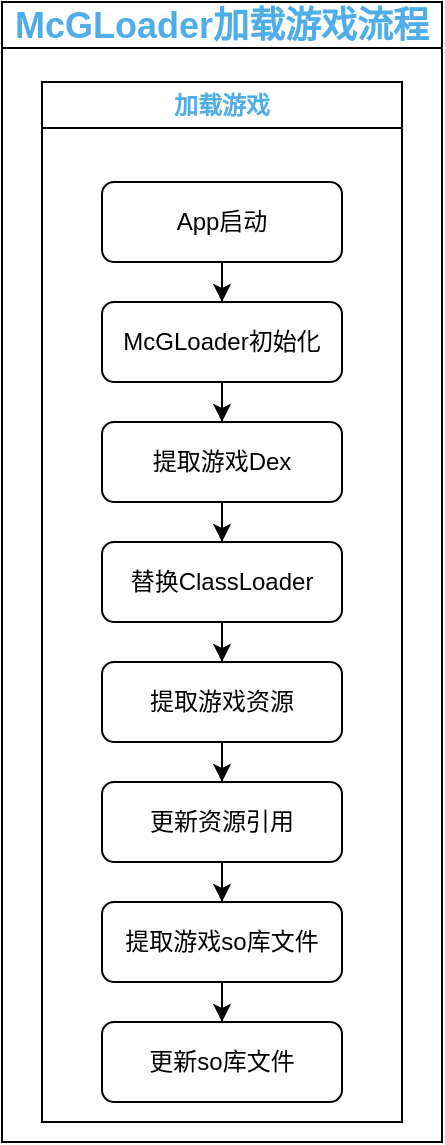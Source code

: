 <mxfile version="26.0.11">
  <diagram name="第 1 页" id="7sApqYQnZAsfcyaySL2o">
    <mxGraphModel dx="1242" dy="785" grid="1" gridSize="10" guides="1" tooltips="1" connect="1" arrows="1" fold="1" page="1" pageScale="1" pageWidth="827" pageHeight="1169" math="0" shadow="0">
      <root>
        <mxCell id="0" />
        <mxCell id="1" parent="0" />
        <mxCell id="Ntoe-yldmmv3wdoFCn8Z-15" value="&lt;font style=&quot;color: rgb(79, 173, 234);&quot;&gt;加载游戏&lt;/font&gt;" style="swimlane;whiteSpace=wrap;html=1;" vertex="1" parent="1">
          <mxGeometry x="180" y="100" width="180" height="520" as="geometry" />
        </mxCell>
        <mxCell id="Ntoe-yldmmv3wdoFCn8Z-16" style="edgeStyle=orthogonalEdgeStyle;rounded=0;orthogonalLoop=1;jettySize=auto;html=1;" edge="1" parent="Ntoe-yldmmv3wdoFCn8Z-15" source="Ntoe-yldmmv3wdoFCn8Z-17" target="Ntoe-yldmmv3wdoFCn8Z-19">
          <mxGeometry relative="1" as="geometry" />
        </mxCell>
        <mxCell id="Ntoe-yldmmv3wdoFCn8Z-17" value="更新资源引用" style="rounded=1;whiteSpace=wrap;html=1;" vertex="1" parent="Ntoe-yldmmv3wdoFCn8Z-15">
          <mxGeometry x="30" y="350" width="120" height="40" as="geometry" />
        </mxCell>
        <mxCell id="Ntoe-yldmmv3wdoFCn8Z-18" style="edgeStyle=orthogonalEdgeStyle;rounded=0;orthogonalLoop=1;jettySize=auto;html=1;" edge="1" parent="Ntoe-yldmmv3wdoFCn8Z-15" source="Ntoe-yldmmv3wdoFCn8Z-19" target="Ntoe-yldmmv3wdoFCn8Z-20">
          <mxGeometry relative="1" as="geometry" />
        </mxCell>
        <mxCell id="Ntoe-yldmmv3wdoFCn8Z-19" value="提取游戏so库文件" style="rounded=1;whiteSpace=wrap;html=1;" vertex="1" parent="Ntoe-yldmmv3wdoFCn8Z-15">
          <mxGeometry x="30" y="410" width="120" height="40" as="geometry" />
        </mxCell>
        <mxCell id="Ntoe-yldmmv3wdoFCn8Z-20" value="更新so库文件" style="rounded=1;whiteSpace=wrap;html=1;" vertex="1" parent="Ntoe-yldmmv3wdoFCn8Z-15">
          <mxGeometry x="30" y="470" width="120" height="40" as="geometry" />
        </mxCell>
        <mxCell id="Ntoe-yldmmv3wdoFCn8Z-30" value="替换ClassLoader" style="rounded=1;whiteSpace=wrap;html=1;" vertex="1" parent="Ntoe-yldmmv3wdoFCn8Z-15">
          <mxGeometry x="30" y="230" width="120" height="40" as="geometry" />
        </mxCell>
        <mxCell id="Ntoe-yldmmv3wdoFCn8Z-32" value="提取游戏资源" style="rounded=1;whiteSpace=wrap;html=1;" vertex="1" parent="Ntoe-yldmmv3wdoFCn8Z-15">
          <mxGeometry x="30" y="290" width="120" height="40" as="geometry" />
        </mxCell>
        <mxCell id="Ntoe-yldmmv3wdoFCn8Z-29" style="edgeStyle=orthogonalEdgeStyle;rounded=0;orthogonalLoop=1;jettySize=auto;html=1;" edge="1" parent="Ntoe-yldmmv3wdoFCn8Z-15" source="Ntoe-yldmmv3wdoFCn8Z-30" target="Ntoe-yldmmv3wdoFCn8Z-32">
          <mxGeometry relative="1" as="geometry" />
        </mxCell>
        <mxCell id="Ntoe-yldmmv3wdoFCn8Z-31" style="edgeStyle=orthogonalEdgeStyle;rounded=0;orthogonalLoop=1;jettySize=auto;html=1;" edge="1" parent="Ntoe-yldmmv3wdoFCn8Z-15" source="Ntoe-yldmmv3wdoFCn8Z-32" target="Ntoe-yldmmv3wdoFCn8Z-17">
          <mxGeometry relative="1" as="geometry" />
        </mxCell>
        <mxCell id="Ntoe-yldmmv3wdoFCn8Z-21" style="edgeStyle=orthogonalEdgeStyle;rounded=0;orthogonalLoop=1;jettySize=auto;html=1;" edge="1" parent="1" source="Ntoe-yldmmv3wdoFCn8Z-22" target="Ntoe-yldmmv3wdoFCn8Z-24">
          <mxGeometry relative="1" as="geometry" />
        </mxCell>
        <mxCell id="Ntoe-yldmmv3wdoFCn8Z-22" value="App启动" style="rounded=1;whiteSpace=wrap;html=1;" vertex="1" parent="1">
          <mxGeometry x="210" y="150" width="120" height="40" as="geometry" />
        </mxCell>
        <mxCell id="Ntoe-yldmmv3wdoFCn8Z-23" style="edgeStyle=orthogonalEdgeStyle;rounded=0;orthogonalLoop=1;jettySize=auto;html=1;" edge="1" parent="1" source="Ntoe-yldmmv3wdoFCn8Z-24" target="Ntoe-yldmmv3wdoFCn8Z-26">
          <mxGeometry relative="1" as="geometry" />
        </mxCell>
        <mxCell id="Ntoe-yldmmv3wdoFCn8Z-24" value="McGLoader初始化" style="rounded=1;whiteSpace=wrap;html=1;" vertex="1" parent="1">
          <mxGeometry x="210" y="210" width="120" height="40" as="geometry" />
        </mxCell>
        <mxCell id="Ntoe-yldmmv3wdoFCn8Z-34" style="edgeStyle=orthogonalEdgeStyle;rounded=0;orthogonalLoop=1;jettySize=auto;html=1;" edge="1" parent="1" source="Ntoe-yldmmv3wdoFCn8Z-26" target="Ntoe-yldmmv3wdoFCn8Z-30">
          <mxGeometry relative="1" as="geometry" />
        </mxCell>
        <mxCell id="Ntoe-yldmmv3wdoFCn8Z-26" value="提取游戏Dex" style="rounded=1;whiteSpace=wrap;html=1;" vertex="1" parent="1">
          <mxGeometry x="210" y="270" width="120" height="40" as="geometry" />
        </mxCell>
        <mxCell id="Ntoe-yldmmv3wdoFCn8Z-35" value="&lt;span style=&quot;font-size: 18px;&quot;&gt;&lt;font style=&quot;color: rgb(79, 173, 234);&quot;&gt;McGLoader加载游戏流程&lt;/font&gt;&lt;/span&gt;" style="swimlane;whiteSpace=wrap;html=1;startSize=23;" vertex="1" parent="1">
          <mxGeometry x="160" y="60" width="220" height="570" as="geometry" />
        </mxCell>
      </root>
    </mxGraphModel>
  </diagram>
</mxfile>
